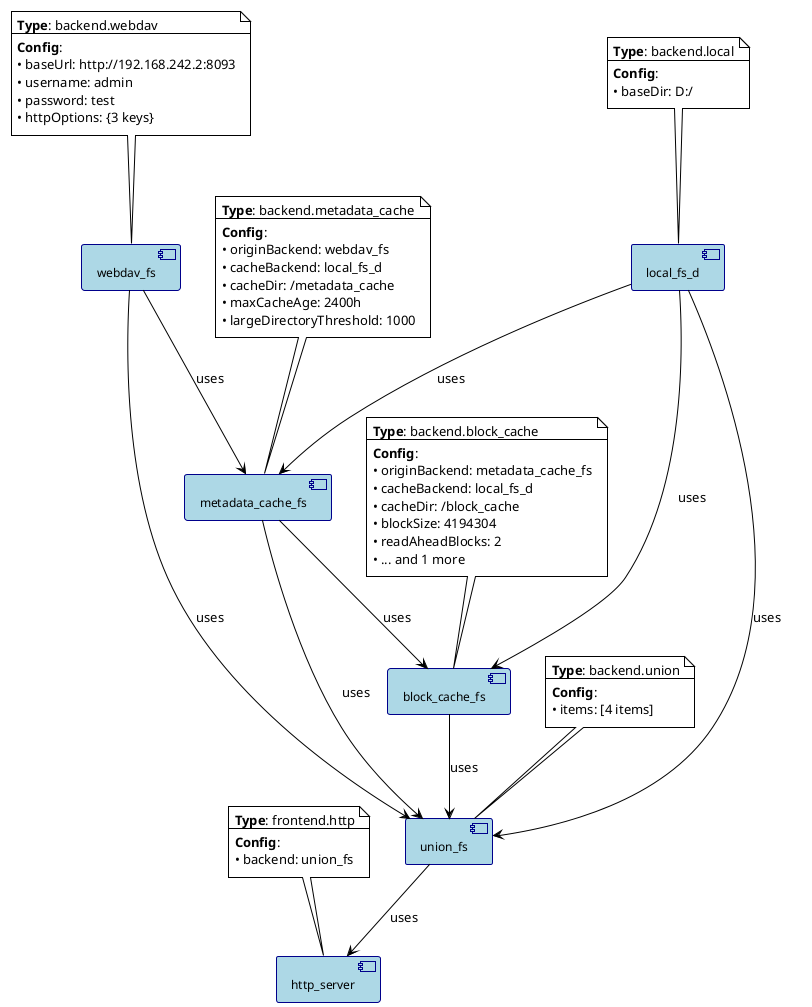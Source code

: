 @startuml
!define COMPONENT_DIAGRAM
!theme plain

skinparam backgroundColor White
skinparam componentBackgroundColor LightBlue
skinparam componentBorderColor DarkBlue
skinparam componentFontSize 12
skinparam componentStyle uml2

component [local_fs_d] as local_fs_d
note top of local_fs_d
  **Type**: backend.local
  --
  **Config**:
  • baseDir: D:/
end note

component [webdav_fs] as webdav_fs
note top of webdav_fs
  **Type**: backend.webdav
  --
  **Config**:
  • baseUrl: http://192.168.242.2:8093
  • username: admin
  • password: test
  • httpOptions: {3 keys}
end note

component [metadata_cache_fs] as metadata_cache_fs
note top of metadata_cache_fs
  **Type**: backend.metadata_cache
  --
  **Config**:
  • originBackend: webdav_fs
  • cacheBackend: local_fs_d
  • cacheDir: /metadata_cache
  • maxCacheAge: 2400h
  • largeDirectoryThreshold: 1000
end note

component [block_cache_fs] as block_cache_fs
note top of block_cache_fs
  **Type**: backend.block_cache
  --
  **Config**:
  • originBackend: metadata_cache_fs
  • cacheBackend: local_fs_d
  • cacheDir: /block_cache
  • blockSize: 4194304
  • readAheadBlocks: 2
  • ... and 1 more
end note

component [union_fs] as union_fs
note top of union_fs
  **Type**: backend.union
  --
  **Config**:
  • items: [4 items]
end note

component [http_server] as http_server
note top of http_server
  **Type**: frontend.http
  --
  **Config**:
  • backend: union_fs
end note

' Dependencies
webdav_fs --> metadata_cache_fs : uses
local_fs_d --> metadata_cache_fs : uses
metadata_cache_fs --> block_cache_fs : uses
local_fs_d --> block_cache_fs : uses
local_fs_d --> union_fs : uses
metadata_cache_fs --> union_fs : uses
block_cache_fs --> union_fs : uses
webdav_fs --> union_fs : uses
union_fs --> http_server : uses

@enduml
